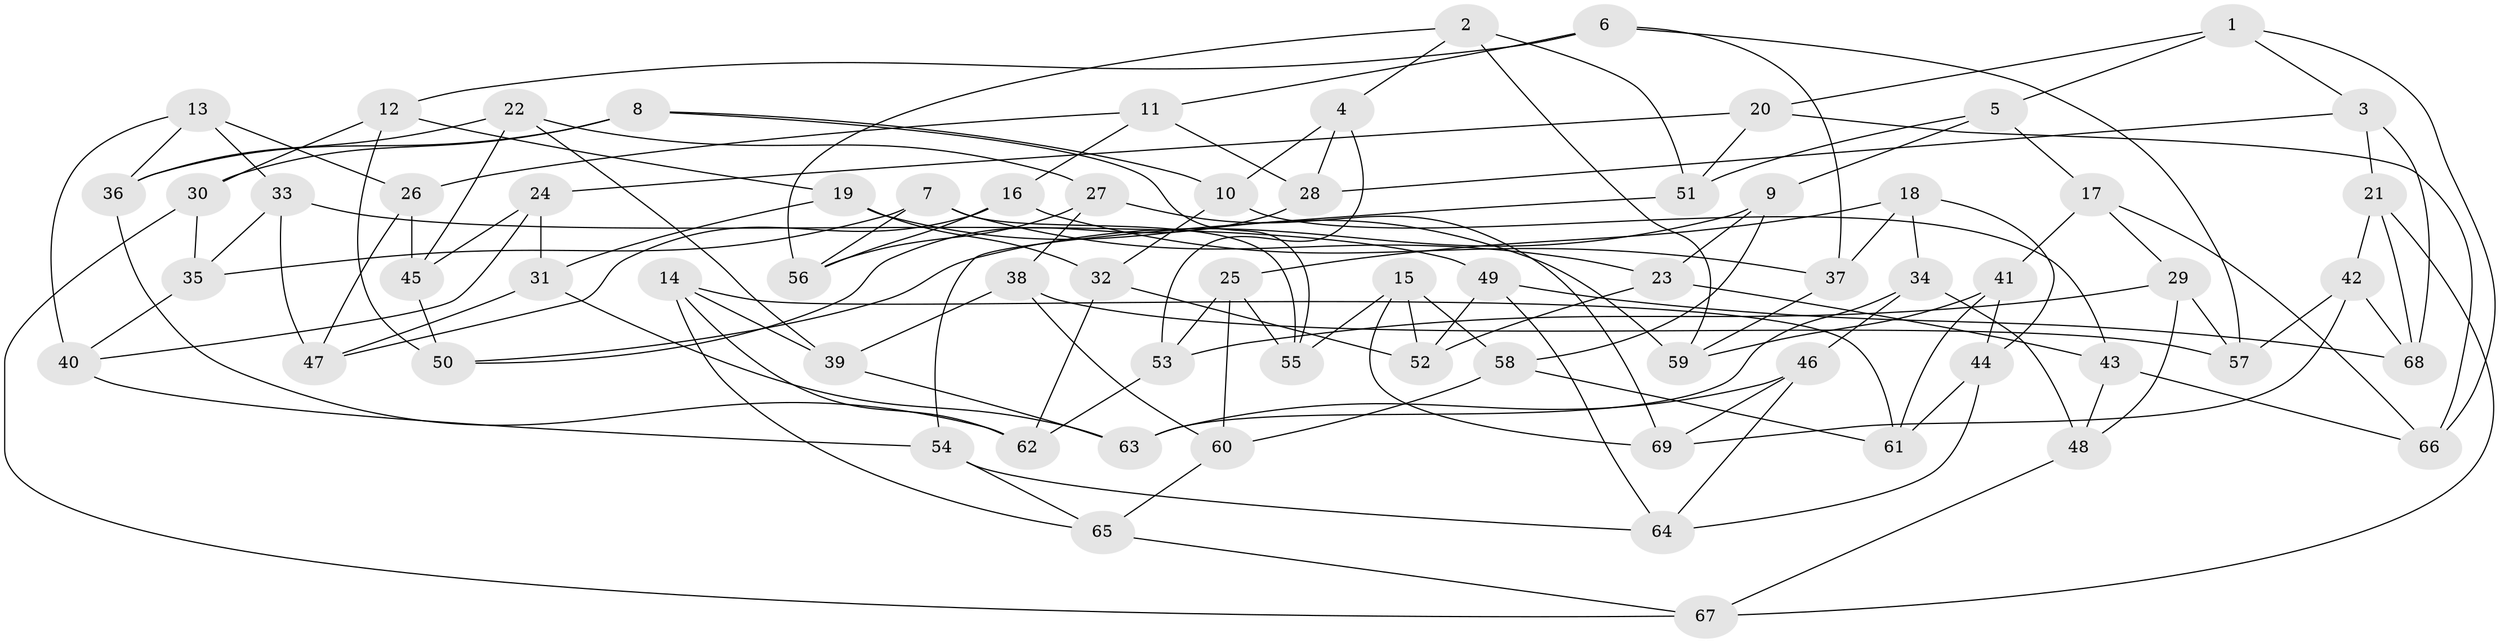 // coarse degree distribution, {9: 0.058823529411764705, 6: 0.17647058823529413, 4: 0.4117647058823529, 13: 0.029411764705882353, 8: 0.029411764705882353, 11: 0.029411764705882353, 5: 0.058823529411764705, 7: 0.058823529411764705, 3: 0.11764705882352941, 10: 0.029411764705882353}
// Generated by graph-tools (version 1.1) at 2025/20/03/04/25 18:20:29]
// undirected, 69 vertices, 138 edges
graph export_dot {
graph [start="1"]
  node [color=gray90,style=filled];
  1;
  2;
  3;
  4;
  5;
  6;
  7;
  8;
  9;
  10;
  11;
  12;
  13;
  14;
  15;
  16;
  17;
  18;
  19;
  20;
  21;
  22;
  23;
  24;
  25;
  26;
  27;
  28;
  29;
  30;
  31;
  32;
  33;
  34;
  35;
  36;
  37;
  38;
  39;
  40;
  41;
  42;
  43;
  44;
  45;
  46;
  47;
  48;
  49;
  50;
  51;
  52;
  53;
  54;
  55;
  56;
  57;
  58;
  59;
  60;
  61;
  62;
  63;
  64;
  65;
  66;
  67;
  68;
  69;
  1 -- 5;
  1 -- 3;
  1 -- 20;
  1 -- 66;
  2 -- 56;
  2 -- 4;
  2 -- 59;
  2 -- 51;
  3 -- 28;
  3 -- 68;
  3 -- 21;
  4 -- 10;
  4 -- 28;
  4 -- 53;
  5 -- 51;
  5 -- 17;
  5 -- 9;
  6 -- 57;
  6 -- 37;
  6 -- 11;
  6 -- 12;
  7 -- 56;
  7 -- 23;
  7 -- 55;
  7 -- 35;
  8 -- 10;
  8 -- 30;
  8 -- 55;
  8 -- 36;
  9 -- 58;
  9 -- 23;
  9 -- 50;
  10 -- 32;
  10 -- 43;
  11 -- 26;
  11 -- 16;
  11 -- 28;
  12 -- 50;
  12 -- 19;
  12 -- 30;
  13 -- 33;
  13 -- 40;
  13 -- 26;
  13 -- 36;
  14 -- 65;
  14 -- 61;
  14 -- 39;
  14 -- 62;
  15 -- 55;
  15 -- 58;
  15 -- 52;
  15 -- 69;
  16 -- 47;
  16 -- 37;
  16 -- 56;
  17 -- 29;
  17 -- 66;
  17 -- 41;
  18 -- 25;
  18 -- 34;
  18 -- 37;
  18 -- 44;
  19 -- 59;
  19 -- 31;
  19 -- 32;
  20 -- 66;
  20 -- 24;
  20 -- 51;
  21 -- 42;
  21 -- 68;
  21 -- 67;
  22 -- 45;
  22 -- 39;
  22 -- 27;
  22 -- 36;
  23 -- 52;
  23 -- 43;
  24 -- 40;
  24 -- 31;
  24 -- 45;
  25 -- 60;
  25 -- 53;
  25 -- 55;
  26 -- 45;
  26 -- 47;
  27 -- 56;
  27 -- 38;
  27 -- 69;
  28 -- 50;
  29 -- 48;
  29 -- 57;
  29 -- 53;
  30 -- 67;
  30 -- 35;
  31 -- 47;
  31 -- 63;
  32 -- 62;
  32 -- 52;
  33 -- 49;
  33 -- 47;
  33 -- 35;
  34 -- 63;
  34 -- 48;
  34 -- 46;
  35 -- 40;
  36 -- 62;
  37 -- 59;
  38 -- 39;
  38 -- 60;
  38 -- 57;
  39 -- 63;
  40 -- 54;
  41 -- 44;
  41 -- 59;
  41 -- 61;
  42 -- 69;
  42 -- 57;
  42 -- 68;
  43 -- 66;
  43 -- 48;
  44 -- 61;
  44 -- 64;
  45 -- 50;
  46 -- 69;
  46 -- 64;
  46 -- 63;
  48 -- 67;
  49 -- 52;
  49 -- 68;
  49 -- 64;
  51 -- 54;
  53 -- 62;
  54 -- 64;
  54 -- 65;
  58 -- 61;
  58 -- 60;
  60 -- 65;
  65 -- 67;
}
